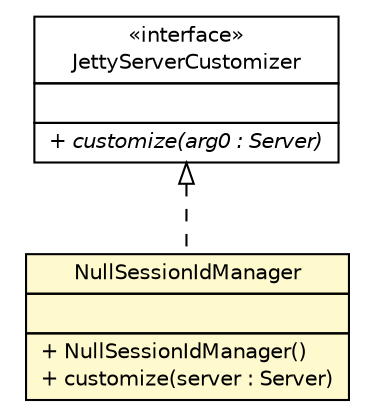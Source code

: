 #!/usr/local/bin/dot
#
# Class diagram 
# Generated by UMLGraph version R5_6-24-gf6e263 (http://www.umlgraph.org/)
#

digraph G {
	edge [fontname="Helvetica",fontsize=10,labelfontname="Helvetica",labelfontsize=10];
	node [fontname="Helvetica",fontsize=10,shape=plaintext];
	nodesep=0.25;
	ranksep=0.5;
	// com.yirendai.oss.lib.webmvc.api.Jetty9ServerCustomizers.NullSessionIdManager
	c496 [label=<<table title="com.yirendai.oss.lib.webmvc.api.Jetty9ServerCustomizers.NullSessionIdManager" border="0" cellborder="1" cellspacing="0" cellpadding="2" port="p" bgcolor="lemonChiffon" href="./Jetty9ServerCustomizers.NullSessionIdManager.html">
		<tr><td><table border="0" cellspacing="0" cellpadding="1">
<tr><td align="center" balign="center"> NullSessionIdManager </td></tr>
		</table></td></tr>
		<tr><td><table border="0" cellspacing="0" cellpadding="1">
<tr><td align="left" balign="left">  </td></tr>
		</table></td></tr>
		<tr><td><table border="0" cellspacing="0" cellpadding="1">
<tr><td align="left" balign="left"> + NullSessionIdManager() </td></tr>
<tr><td align="left" balign="left"> + customize(server : Server) </td></tr>
		</table></td></tr>
		</table>>, URL="./Jetty9ServerCustomizers.NullSessionIdManager.html", fontname="Helvetica", fontcolor="black", fontsize=10.0];
	//com.yirendai.oss.lib.webmvc.api.Jetty9ServerCustomizers.NullSessionIdManager implements org.springframework.boot.context.embedded.jetty.JettyServerCustomizer
	c506:p -> c496:p [dir=back,arrowtail=empty,style=dashed];
	// org.springframework.boot.context.embedded.jetty.JettyServerCustomizer
	c506 [label=<<table title="org.springframework.boot.context.embedded.jetty.JettyServerCustomizer" border="0" cellborder="1" cellspacing="0" cellpadding="2" port="p" href="http://java.sun.com/j2se/1.4.2/docs/api/org/springframework/boot/context/embedded/jetty/JettyServerCustomizer.html">
		<tr><td><table border="0" cellspacing="0" cellpadding="1">
<tr><td align="center" balign="center"> &#171;interface&#187; </td></tr>
<tr><td align="center" balign="center"> JettyServerCustomizer </td></tr>
		</table></td></tr>
		<tr><td><table border="0" cellspacing="0" cellpadding="1">
<tr><td align="left" balign="left">  </td></tr>
		</table></td></tr>
		<tr><td><table border="0" cellspacing="0" cellpadding="1">
<tr><td align="left" balign="left"><font face="Helvetica-Oblique" point-size="10.0"> + customize(arg0 : Server) </font></td></tr>
		</table></td></tr>
		</table>>, URL="http://java.sun.com/j2se/1.4.2/docs/api/org/springframework/boot/context/embedded/jetty/JettyServerCustomizer.html", fontname="Helvetica", fontcolor="black", fontsize=10.0];
}

